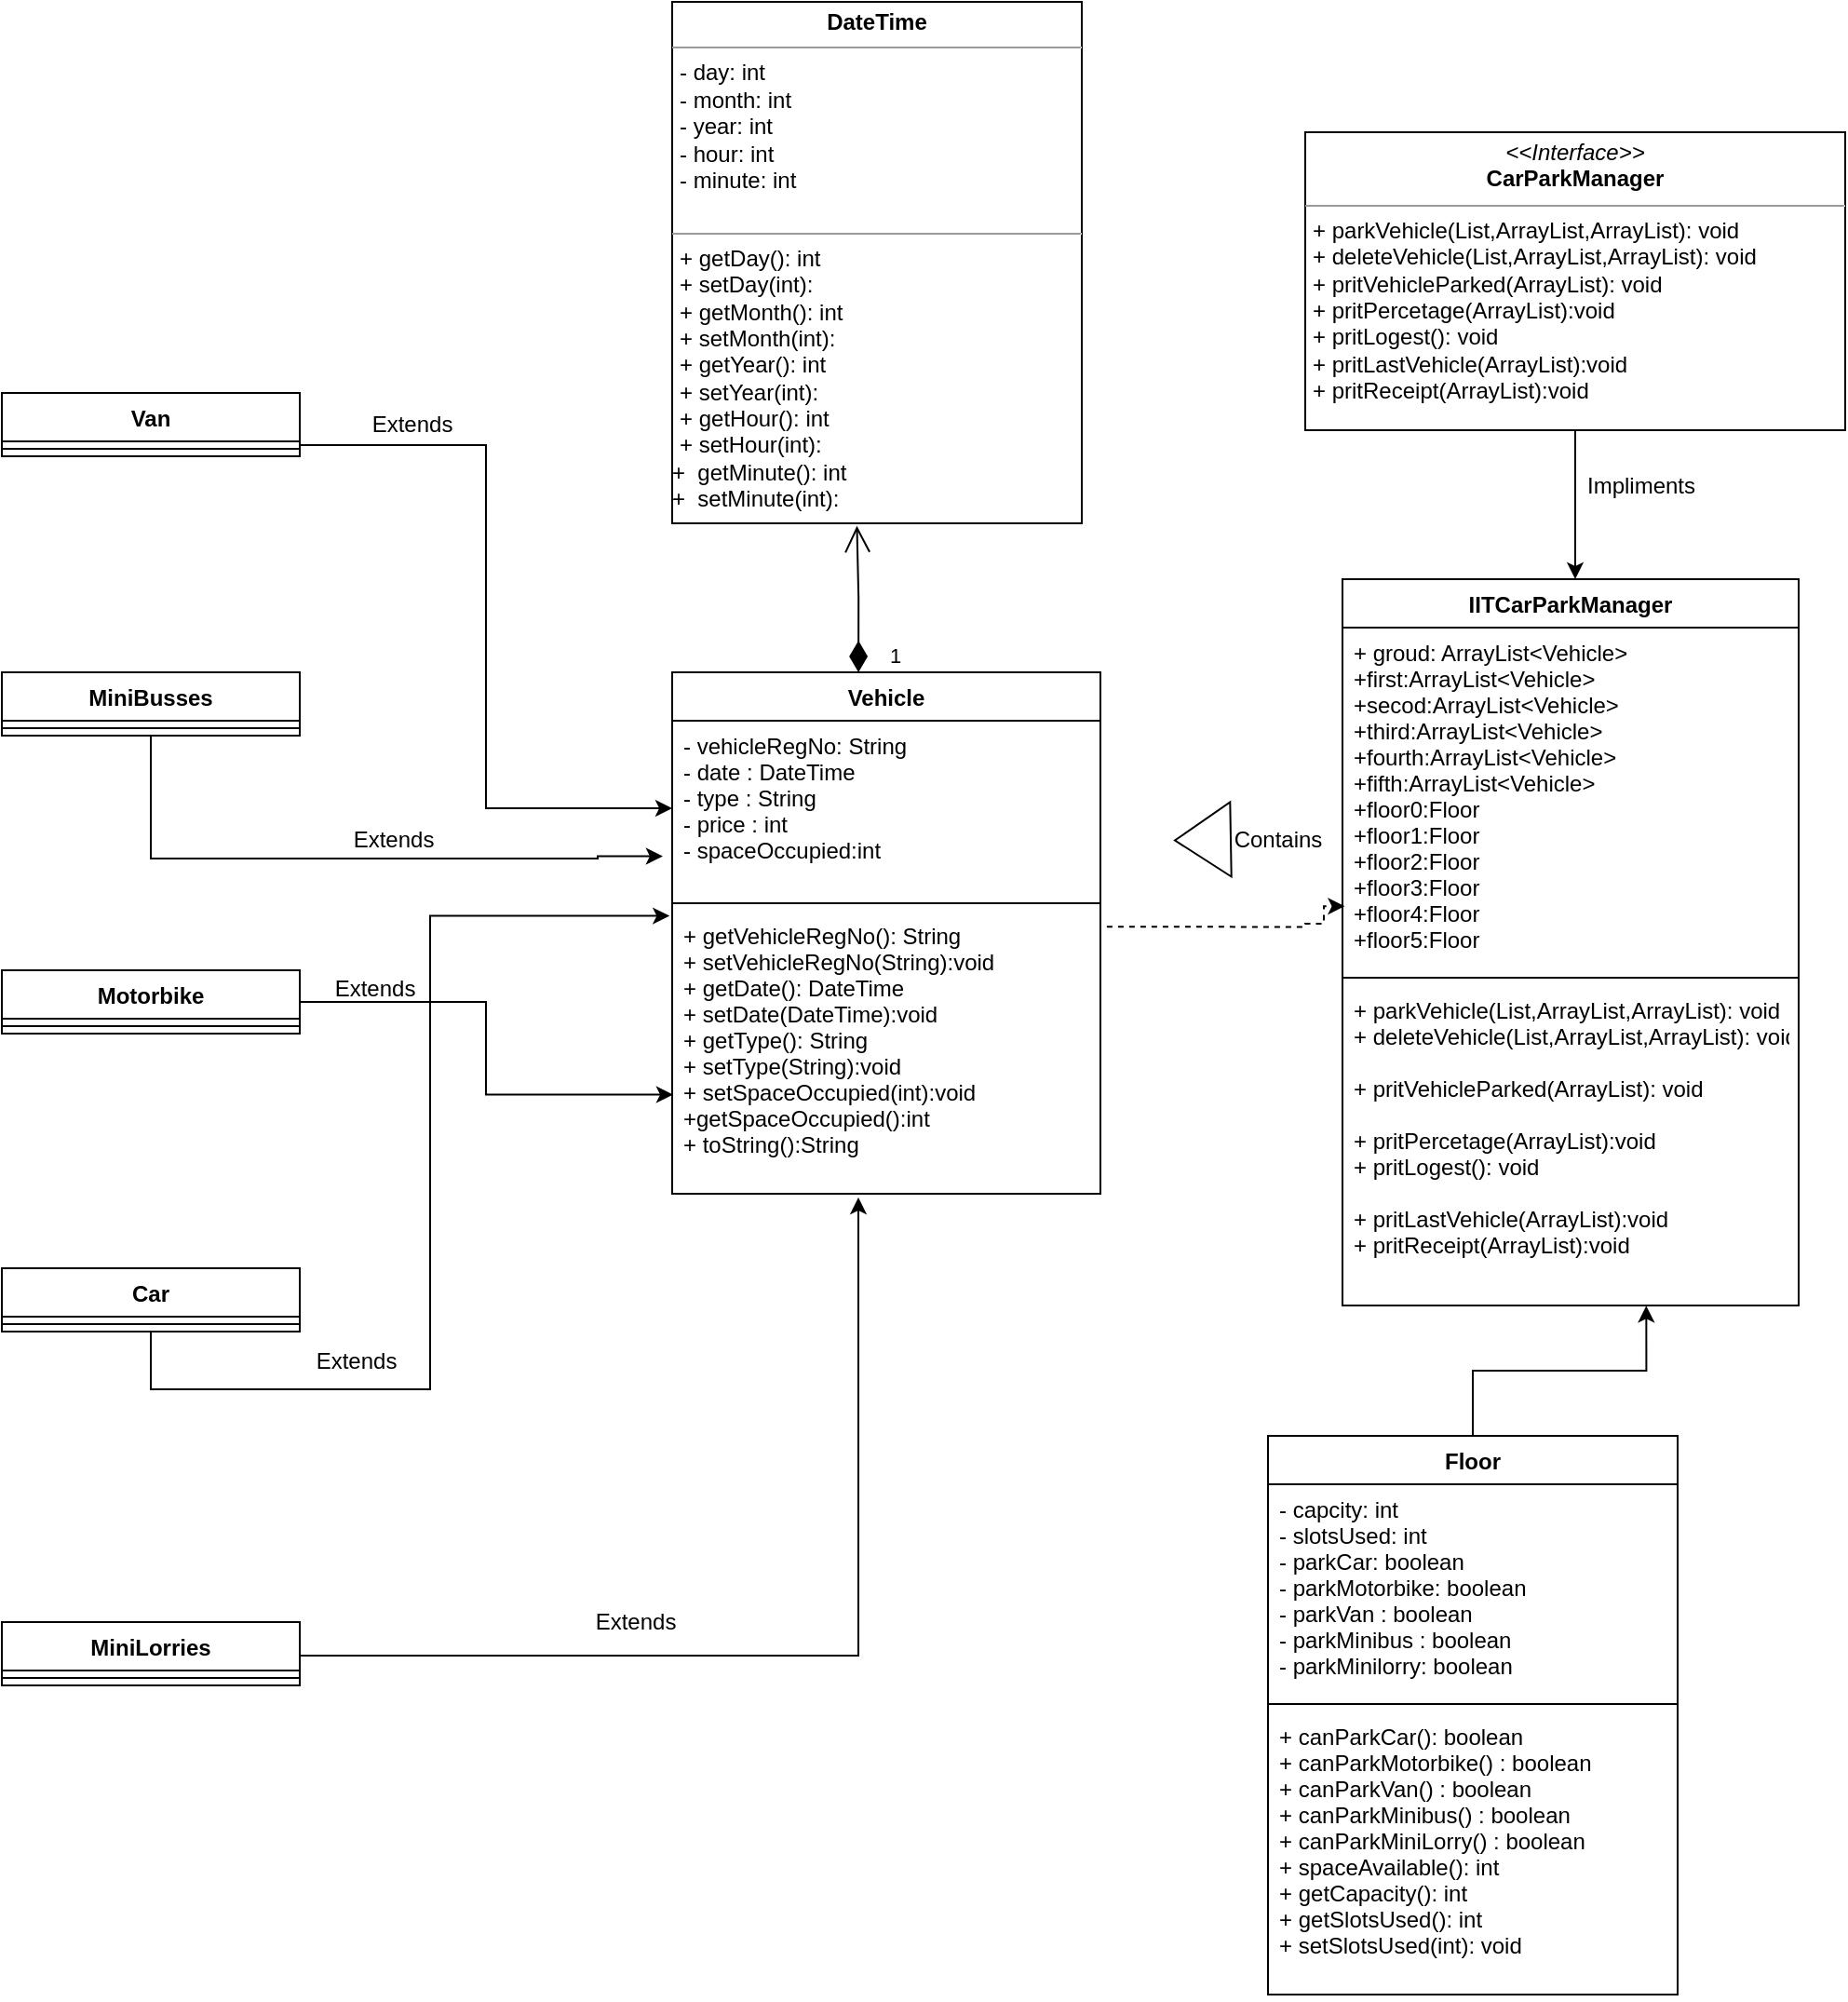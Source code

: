 <mxfile version="13.9.9" type="device"><diagram id="mIQvIdvit39_NHILZeMe" name="Page-1"><mxGraphModel dx="2076" dy="1232" grid="1" gridSize="10" guides="1" tooltips="1" connect="1" arrows="1" fold="1" page="1" pageScale="1" pageWidth="850" pageHeight="1100" math="0" shadow="0"><root><mxCell id="0"/><mxCell id="1" parent="0"/><mxCell id="XBj_z0au3-Wq3j3EHCxZ-2" value="&lt;p style=&quot;margin: 0px ; margin-top: 4px ; text-align: center&quot;&gt;&lt;b&gt;DateTime&lt;/b&gt;&lt;/p&gt;&lt;hr size=&quot;1&quot;&gt;&lt;p style=&quot;margin: 0px ; margin-left: 4px&quot;&gt;- day: int&lt;/p&gt;&lt;p style=&quot;margin: 0px ; margin-left: 4px&quot;&gt;- month: int&lt;br&gt;&lt;/p&gt;&lt;p style=&quot;margin: 0px ; margin-left: 4px&quot;&gt;- year: int&lt;br&gt;&lt;/p&gt;&lt;p style=&quot;margin: 0px ; margin-left: 4px&quot;&gt;- hour: int&lt;br&gt;&lt;/p&gt;&lt;p style=&quot;margin: 0px ; margin-left: 4px&quot;&gt;- minute: int&lt;br&gt;&lt;/p&gt;&lt;p style=&quot;margin: 0px ; margin-left: 4px&quot;&gt;&lt;br&gt;&lt;/p&gt;&lt;hr size=&quot;1&quot;&gt;&lt;p style=&quot;margin: 0px ; margin-left: 4px&quot;&gt;+ getDay(): int&lt;/p&gt;&lt;p style=&quot;margin: 0px ; margin-left: 4px&quot;&gt;+ setDay(int):&amp;nbsp;&lt;br&gt;&lt;/p&gt;&lt;p style=&quot;margin: 0px ; margin-left: 4px&quot;&gt;+ getMonth(): int&amp;nbsp;&lt;br&gt;&lt;/p&gt;&lt;p style=&quot;margin: 0px ; margin-left: 4px&quot;&gt;+ setMonth(int):&amp;nbsp;&lt;br&gt;&lt;/p&gt;&lt;p style=&quot;margin: 0px ; margin-left: 4px&quot;&gt;+ getYear(): int&amp;nbsp;&lt;br&gt;&lt;/p&gt;&lt;p style=&quot;margin: 0px ; margin-left: 4px&quot;&gt;+ setYear(int):&amp;nbsp;&lt;br&gt;&lt;/p&gt;&lt;p style=&quot;margin: 0px ; margin-left: 4px&quot;&gt;+ getHour(): int&amp;nbsp;&lt;br&gt;&lt;/p&gt;&lt;p style=&quot;margin: 0px ; margin-left: 4px&quot;&gt;+ setHour(int):&lt;/p&gt;+&amp;nbsp; getMinute(): int&amp;nbsp;&lt;br&gt;+&amp;nbsp; setMinute(int):&amp;nbsp;&lt;br&gt;&lt;p style=&quot;margin: 0px ; margin-left: 4px&quot;&gt;&amp;nbsp;&lt;br&gt;&lt;/p&gt;&lt;p style=&quot;margin: 0px ; margin-left: 4px&quot;&gt;&lt;br&gt;&lt;/p&gt;" style="verticalAlign=top;align=left;overflow=fill;fontSize=12;fontFamily=Helvetica;html=1;" parent="1" vertex="1"><mxGeometry x="460" y="20" width="220" height="280" as="geometry"/></mxCell><mxCell id="XBj_z0au3-Wq3j3EHCxZ-3" value="Vehicle" style="swimlane;fontStyle=1;align=center;verticalAlign=top;childLayout=stackLayout;horizontal=1;startSize=26;horizontalStack=0;resizeParent=1;resizeParentMax=0;resizeLast=0;collapsible=1;marginBottom=0;" parent="1" vertex="1"><mxGeometry x="460" y="380" width="230" height="280" as="geometry"/></mxCell><mxCell id="XBj_z0au3-Wq3j3EHCxZ-4" value="- vehicleRegNo: String&#10;- date : DateTime&#10;- type : String&#10;- price : int&#10;- spaceOccupied:int" style="text;strokeColor=none;fillColor=none;align=left;verticalAlign=top;spacingLeft=4;spacingRight=4;overflow=hidden;rotatable=0;points=[[0,0.5],[1,0.5]];portConstraint=eastwest;" parent="XBj_z0au3-Wq3j3EHCxZ-3" vertex="1"><mxGeometry y="26" width="230" height="94" as="geometry"/></mxCell><mxCell id="XBj_z0au3-Wq3j3EHCxZ-5" value="" style="line;strokeWidth=1;fillColor=none;align=left;verticalAlign=middle;spacingTop=-1;spacingLeft=3;spacingRight=3;rotatable=0;labelPosition=right;points=[];portConstraint=eastwest;" parent="XBj_z0au3-Wq3j3EHCxZ-3" vertex="1"><mxGeometry y="120" width="230" height="8" as="geometry"/></mxCell><mxCell id="XBj_z0au3-Wq3j3EHCxZ-6" value="+ getVehicleRegNo(): String&#10;+ setVehicleRegNo(String):void&#10;+ getDate(): DateTime&#10;+ setDate(DateTime):void&#10;+ getType(): String&#10;+ setType(String):void &#10;+ setSpaceOccupied(int):void&#10;+getSpaceOccupied():int&#10;+ toString():String" style="text;strokeColor=none;fillColor=none;align=left;verticalAlign=top;spacingLeft=4;spacingRight=4;overflow=hidden;rotatable=0;points=[[0,0.5],[1,0.5]];portConstraint=eastwest;" parent="XBj_z0au3-Wq3j3EHCxZ-3" vertex="1"><mxGeometry y="128" width="230" height="152" as="geometry"/></mxCell><mxCell id="XBj_z0au3-Wq3j3EHCxZ-7" value="Floor" style="swimlane;fontStyle=1;align=center;verticalAlign=top;childLayout=stackLayout;horizontal=1;startSize=26;horizontalStack=0;resizeParent=1;resizeParentMax=0;resizeLast=0;collapsible=1;marginBottom=0;" parent="1" vertex="1"><mxGeometry x="780" y="790" width="220" height="300" as="geometry"/></mxCell><mxCell id="XBj_z0au3-Wq3j3EHCxZ-8" value="- capcity: int&#10;- slotsUsed: int&#10;- parkCar: boolean&#10;- parkMotorbike: boolean&#10;- parkVan : boolean&#10;- parkMinibus : boolean&#10;- parkMinilorry: boolean" style="text;strokeColor=none;fillColor=none;align=left;verticalAlign=top;spacingLeft=4;spacingRight=4;overflow=hidden;rotatable=0;points=[[0,0.5],[1,0.5]];portConstraint=eastwest;" parent="XBj_z0au3-Wq3j3EHCxZ-7" vertex="1"><mxGeometry y="26" width="220" height="114" as="geometry"/></mxCell><mxCell id="XBj_z0au3-Wq3j3EHCxZ-9" value="" style="line;strokeWidth=1;fillColor=none;align=left;verticalAlign=middle;spacingTop=-1;spacingLeft=3;spacingRight=3;rotatable=0;labelPosition=right;points=[];portConstraint=eastwest;" parent="XBj_z0au3-Wq3j3EHCxZ-7" vertex="1"><mxGeometry y="140" width="220" height="8" as="geometry"/></mxCell><mxCell id="XBj_z0au3-Wq3j3EHCxZ-10" value="+ canParkCar(): boolean&#10;+ canParkMotorbike() : boolean&#10;+ canParkVan() : boolean&#10;+ canParkMinibus() : boolean&#10;+ canParkMiniLorry() : boolean&#10;+ spaceAvailable(): int&#10;+ getCapacity(): int&#10;+ getSlotsUsed(): int&#10;+ setSlotsUsed(int): void" style="text;strokeColor=none;fillColor=none;align=left;verticalAlign=top;spacingLeft=4;spacingRight=4;overflow=hidden;rotatable=0;points=[[0,0.5],[1,0.5]];portConstraint=eastwest;" parent="XBj_z0au3-Wq3j3EHCxZ-7" vertex="1"><mxGeometry y="148" width="220" height="152" as="geometry"/></mxCell><mxCell id="XBj_z0au3-Wq3j3EHCxZ-57" style="edgeStyle=orthogonalEdgeStyle;rounded=0;orthogonalLoop=1;jettySize=auto;html=1;" parent="1" source="XBj_z0au3-Wq3j3EHCxZ-12" edge="1"><mxGeometry relative="1" as="geometry"><mxPoint x="945" y="330" as="targetPoint"/></mxGeometry></mxCell><mxCell id="XBj_z0au3-Wq3j3EHCxZ-12" value="&lt;p style=&quot;margin: 0px ; margin-top: 4px ; text-align: center&quot;&gt;&lt;i&gt;&amp;lt;&amp;lt;Interface&amp;gt;&amp;gt;&lt;/i&gt;&lt;br&gt;&lt;b&gt;CarParkManager&lt;/b&gt;&lt;/p&gt;&lt;hr size=&quot;1&quot;&gt;&lt;p style=&quot;margin: 0px ; margin-left: 4px&quot;&gt;&lt;/p&gt;&lt;p style=&quot;margin: 0px ; margin-left: 4px&quot;&gt;+ parkVehicle(List,ArrayList,ArrayList): void&lt;br&gt;+ deleteVehicle(List,ArrayList,ArrayList): void&lt;br&gt;&lt;/p&gt;&lt;p style=&quot;margin: 0px ; margin-left: 4px&quot;&gt;+ pritVehicleParked(ArrayList): void&lt;br&gt;&lt;/p&gt;&lt;p style=&quot;margin: 0px ; margin-left: 4px&quot;&gt;+ pritPercetage(ArrayList):void&lt;/p&gt;&lt;p style=&quot;margin: 0px ; margin-left: 4px&quot;&gt;+ pritLogest(): void&lt;br&gt;&lt;/p&gt;&lt;p style=&quot;margin: 0px ; margin-left: 4px&quot;&gt;+ pritLastVehicle(ArrayList):void&lt;/p&gt;&lt;p style=&quot;margin: 0px 0px 0px 4px&quot;&gt;+ pritReceipt(ArrayList):void&lt;/p&gt;&lt;div&gt;&lt;br&gt;&lt;/div&gt;" style="verticalAlign=top;align=left;overflow=fill;fontSize=12;fontFamily=Helvetica;html=1;direction=west;" parent="1" vertex="1"><mxGeometry x="800" y="90" width="290" height="160" as="geometry"/></mxCell><mxCell id="XBj_z0au3-Wq3j3EHCxZ-13" value="IITCarParkManager" style="swimlane;fontStyle=1;align=center;verticalAlign=top;childLayout=stackLayout;horizontal=1;startSize=26;horizontalStack=0;resizeParent=1;resizeParentMax=0;resizeLast=0;collapsible=1;marginBottom=0;" parent="1" vertex="1"><mxGeometry x="820" y="330" width="245" height="390" as="geometry"/></mxCell><mxCell id="XBj_z0au3-Wq3j3EHCxZ-14" value="+ groud: ArrayList&lt;Vehicle&gt;&#10;+first:ArrayList&lt;Vehicle&gt;&#10;+secod:ArrayList&lt;Vehicle&gt;&#10;+third:ArrayList&lt;Vehicle&gt;&#10;+fourth:ArrayList&lt;Vehicle&gt;&#10;+fifth:ArrayList&lt;Vehicle&gt;&#10;+floor0:Floor&#10;+floor1:Floor&#10;+floor2:Floor&#10;+floor3:Floor&#10;+floor4:Floor&#10;+floor5:Floor" style="text;strokeColor=none;fillColor=none;align=left;verticalAlign=top;spacingLeft=4;spacingRight=4;overflow=hidden;rotatable=0;points=[[0,0.5],[1,0.5]];portConstraint=eastwest;" parent="XBj_z0au3-Wq3j3EHCxZ-13" vertex="1"><mxGeometry y="26" width="245" height="184" as="geometry"/></mxCell><mxCell id="XBj_z0au3-Wq3j3EHCxZ-15" value="" style="line;strokeWidth=1;fillColor=none;align=left;verticalAlign=middle;spacingTop=-1;spacingLeft=3;spacingRight=3;rotatable=0;labelPosition=right;points=[];portConstraint=eastwest;" parent="XBj_z0au3-Wq3j3EHCxZ-13" vertex="1"><mxGeometry y="210" width="245" height="8" as="geometry"/></mxCell><mxCell id="XBj_z0au3-Wq3j3EHCxZ-16" value="+ parkVehicle(List,ArrayList,ArrayList): void&#10;+ deleteVehicle(List,ArrayList,ArrayList): void&#10;&#10;+ pritVehicleParked(ArrayList): void&#10;&#10;+ pritPercetage(ArrayList):void&#10;+ pritLogest(): void&#10;&#10;+ pritLastVehicle(ArrayList):void&#10;+ pritReceipt(ArrayList):void&#10;" style="text;strokeColor=none;fillColor=none;align=left;verticalAlign=top;spacingLeft=4;spacingRight=4;overflow=hidden;rotatable=0;points=[[0,0.5],[1,0.5]];portConstraint=eastwest;" parent="XBj_z0au3-Wq3j3EHCxZ-13" vertex="1"><mxGeometry y="218" width="245" height="172" as="geometry"/></mxCell><mxCell id="XBj_z0au3-Wq3j3EHCxZ-25" value="Van" style="swimlane;fontStyle=1;align=center;verticalAlign=top;childLayout=stackLayout;horizontal=1;startSize=26;horizontalStack=0;resizeParent=1;resizeParentMax=0;resizeLast=0;collapsible=1;marginBottom=0;" parent="1" vertex="1"><mxGeometry x="100" y="230" width="160" height="34" as="geometry"/></mxCell><mxCell id="XBj_z0au3-Wq3j3EHCxZ-27" value="" style="line;strokeWidth=1;fillColor=none;align=left;verticalAlign=middle;spacingTop=-1;spacingLeft=3;spacingRight=3;rotatable=0;labelPosition=right;points=[];portConstraint=eastwest;" parent="XBj_z0au3-Wq3j3EHCxZ-25" vertex="1"><mxGeometry y="26" width="160" height="8" as="geometry"/></mxCell><mxCell id="XBj_z0au3-Wq3j3EHCxZ-50" style="edgeStyle=orthogonalEdgeStyle;rounded=0;orthogonalLoop=1;jettySize=auto;html=1;entryX=-0.006;entryY=1.115;entryDx=0;entryDy=0;entryPerimeter=0;" parent="1" source="XBj_z0au3-Wq3j3EHCxZ-29" target="XBj_z0au3-Wq3j3EHCxZ-4" edge="1"><mxGeometry relative="1" as="geometry"><Array as="points"><mxPoint x="330" y="765"/><mxPoint x="330" y="511"/></Array></mxGeometry></mxCell><mxCell id="XBj_z0au3-Wq3j3EHCxZ-29" value="Car" style="swimlane;fontStyle=1;align=center;verticalAlign=top;childLayout=stackLayout;horizontal=1;startSize=26;horizontalStack=0;resizeParent=1;resizeParentMax=0;resizeLast=0;collapsible=1;marginBottom=0;" parent="1" vertex="1"><mxGeometry x="100" y="700" width="160" height="34" as="geometry"/></mxCell><mxCell id="XBj_z0au3-Wq3j3EHCxZ-31" value="" style="line;strokeWidth=1;fillColor=none;align=left;verticalAlign=middle;spacingTop=-1;spacingLeft=3;spacingRight=3;rotatable=0;labelPosition=right;points=[];portConstraint=eastwest;" parent="XBj_z0au3-Wq3j3EHCxZ-29" vertex="1"><mxGeometry y="26" width="160" height="8" as="geometry"/></mxCell><mxCell id="XBj_z0au3-Wq3j3EHCxZ-47" style="edgeStyle=orthogonalEdgeStyle;rounded=0;orthogonalLoop=1;jettySize=auto;html=1;entryX=-0.022;entryY=0.774;entryDx=0;entryDy=0;entryPerimeter=0;" parent="1" source="XBj_z0au3-Wq3j3EHCxZ-33" target="XBj_z0au3-Wq3j3EHCxZ-4" edge="1"><mxGeometry relative="1" as="geometry"><Array as="points"><mxPoint x="420" y="480"/><mxPoint x="455" y="479"/></Array></mxGeometry></mxCell><mxCell id="XBj_z0au3-Wq3j3EHCxZ-33" value="MiniBusses" style="swimlane;fontStyle=1;align=center;verticalAlign=top;childLayout=stackLayout;horizontal=1;startSize=26;horizontalStack=0;resizeParent=1;resizeParentMax=0;resizeLast=0;collapsible=1;marginBottom=0;" parent="1" vertex="1"><mxGeometry x="100" y="380" width="160" height="34" as="geometry"/></mxCell><mxCell id="XBj_z0au3-Wq3j3EHCxZ-35" value="" style="line;strokeWidth=1;fillColor=none;align=left;verticalAlign=middle;spacingTop=-1;spacingLeft=3;spacingRight=3;rotatable=0;labelPosition=right;points=[];portConstraint=eastwest;" parent="XBj_z0au3-Wq3j3EHCxZ-33" vertex="1"><mxGeometry y="26" width="160" height="8" as="geometry"/></mxCell><mxCell id="XBj_z0au3-Wq3j3EHCxZ-37" value="MiniLorries" style="swimlane;fontStyle=1;align=center;verticalAlign=top;childLayout=stackLayout;horizontal=1;startSize=26;horizontalStack=0;resizeParent=1;resizeParentMax=0;resizeLast=0;collapsible=1;marginBottom=0;" parent="1" vertex="1"><mxGeometry x="100" y="890" width="160" height="34" as="geometry"/></mxCell><mxCell id="XBj_z0au3-Wq3j3EHCxZ-39" value="" style="line;strokeWidth=1;fillColor=none;align=left;verticalAlign=middle;spacingTop=-1;spacingLeft=3;spacingRight=3;rotatable=0;labelPosition=right;points=[];portConstraint=eastwest;" parent="XBj_z0au3-Wq3j3EHCxZ-37" vertex="1"><mxGeometry y="26" width="160" height="8" as="geometry"/></mxCell><mxCell id="XBj_z0au3-Wq3j3EHCxZ-49" style="edgeStyle=orthogonalEdgeStyle;rounded=0;orthogonalLoop=1;jettySize=auto;html=1;entryX=0.002;entryY=0.65;entryDx=0;entryDy=0;entryPerimeter=0;" parent="1" source="XBj_z0au3-Wq3j3EHCxZ-41" target="XBj_z0au3-Wq3j3EHCxZ-6" edge="1"><mxGeometry relative="1" as="geometry"/></mxCell><mxCell id="XBj_z0au3-Wq3j3EHCxZ-41" value="Motorbike" style="swimlane;fontStyle=1;align=center;verticalAlign=top;childLayout=stackLayout;horizontal=1;startSize=26;horizontalStack=0;resizeParent=1;resizeParentMax=0;resizeLast=0;collapsible=1;marginBottom=0;" parent="1" vertex="1"><mxGeometry x="100" y="540" width="160" height="34" as="geometry"/></mxCell><mxCell id="XBj_z0au3-Wq3j3EHCxZ-43" value="" style="line;strokeWidth=1;fillColor=none;align=left;verticalAlign=middle;spacingTop=-1;spacingLeft=3;spacingRight=3;rotatable=0;labelPosition=right;points=[];portConstraint=eastwest;" parent="XBj_z0au3-Wq3j3EHCxZ-41" vertex="1"><mxGeometry y="26" width="160" height="8" as="geometry"/></mxCell><mxCell id="XBj_z0au3-Wq3j3EHCxZ-46" style="edgeStyle=orthogonalEdgeStyle;rounded=0;orthogonalLoop=1;jettySize=auto;html=1;entryX=0;entryY=0.5;entryDx=0;entryDy=0;" parent="1" target="XBj_z0au3-Wq3j3EHCxZ-4" edge="1"><mxGeometry relative="1" as="geometry"><Array as="points"><mxPoint x="360" y="258"/><mxPoint x="360" y="453"/></Array><mxPoint x="260" y="258" as="sourcePoint"/></mxGeometry></mxCell><mxCell id="XBj_z0au3-Wq3j3EHCxZ-51" style="edgeStyle=orthogonalEdgeStyle;rounded=0;orthogonalLoop=1;jettySize=auto;html=1;" parent="1" edge="1"><mxGeometry relative="1" as="geometry"><mxPoint x="560" y="662" as="targetPoint"/><Array as="points"><mxPoint x="560" y="908"/><mxPoint x="560" y="662"/></Array><mxPoint x="260" y="908.029" as="sourcePoint"/></mxGeometry></mxCell><mxCell id="XBj_z0au3-Wq3j3EHCxZ-52" value="1" style="endArrow=open;html=1;endSize=12;startArrow=diamondThin;startSize=14;startFill=1;edgeStyle=orthogonalEdgeStyle;align=left;verticalAlign=bottom;rounded=0;exitX=0.435;exitY=0;exitDx=0;exitDy=0;exitPerimeter=0;entryX=0.451;entryY=1.005;entryDx=0;entryDy=0;entryPerimeter=0;" parent="1" source="XBj_z0au3-Wq3j3EHCxZ-3" target="XBj_z0au3-Wq3j3EHCxZ-2" edge="1"><mxGeometry x="-0.999" y="-15" relative="1" as="geometry"><mxPoint x="550" y="340" as="sourcePoint"/><mxPoint x="710" y="340" as="targetPoint"/><mxPoint as="offset"/></mxGeometry></mxCell><mxCell id="0cwDiJcU_iI-lDGNAktW-2" style="edgeStyle=orthogonalEdgeStyle;rounded=0;orthogonalLoop=1;jettySize=auto;html=1;entryX=0.666;entryY=1.001;entryDx=0;entryDy=0;entryPerimeter=0;exitX=0.5;exitY=0;exitDx=0;exitDy=0;" edge="1" parent="1" source="XBj_z0au3-Wq3j3EHCxZ-7" target="XBj_z0au3-Wq3j3EHCxZ-16"><mxGeometry relative="1" as="geometry"><mxPoint x="890" y="780" as="sourcePoint"/><mxPoint x="1064.93" y="809.8" as="targetPoint"/></mxGeometry></mxCell><mxCell id="0cwDiJcU_iI-lDGNAktW-3" style="edgeStyle=orthogonalEdgeStyle;rounded=0;orthogonalLoop=1;jettySize=auto;html=1;entryX=0.005;entryY=0.813;entryDx=0;entryDy=0;entryPerimeter=0;exitX=1.015;exitY=0.057;exitDx=0;exitDy=0;exitPerimeter=0;dashed=1;" edge="1" parent="1" source="XBj_z0au3-Wq3j3EHCxZ-6" target="XBj_z0au3-Wq3j3EHCxZ-14"><mxGeometry relative="1" as="geometry"><Array as="points"><mxPoint x="800" y="517"/><mxPoint x="800" y="515"/><mxPoint x="810" y="515"/><mxPoint x="810" y="506"/></Array><mxPoint x="699.999" y="450" as="sourcePoint"/><mxPoint x="974.88" y="514.756" as="targetPoint"/></mxGeometry></mxCell><mxCell id="0cwDiJcU_iI-lDGNAktW-5" value="Impliments" style="text;html=1;align=center;verticalAlign=middle;resizable=0;points=[];autosize=1;" vertex="1" parent="1"><mxGeometry x="945" y="270" width="70" height="20" as="geometry"/></mxCell><mxCell id="0cwDiJcU_iI-lDGNAktW-6" value="Extends" style="text;html=1;align=center;verticalAlign=middle;resizable=0;points=[];autosize=1;" vertex="1" parent="1"><mxGeometry x="290" y="237" width="60" height="20" as="geometry"/></mxCell><mxCell id="0cwDiJcU_iI-lDGNAktW-7" value="Extends" style="text;html=1;align=center;verticalAlign=middle;resizable=0;points=[];autosize=1;" vertex="1" parent="1"><mxGeometry x="260" y="740" width="60" height="20" as="geometry"/></mxCell><mxCell id="0cwDiJcU_iI-lDGNAktW-8" value="Extends" style="text;html=1;align=center;verticalAlign=middle;resizable=0;points=[];autosize=1;" vertex="1" parent="1"><mxGeometry x="270" y="540" width="60" height="20" as="geometry"/></mxCell><mxCell id="0cwDiJcU_iI-lDGNAktW-9" value="Extends" style="text;html=1;align=center;verticalAlign=middle;resizable=0;points=[];autosize=1;" vertex="1" parent="1"><mxGeometry x="280" y="460" width="60" height="20" as="geometry"/></mxCell><mxCell id="0cwDiJcU_iI-lDGNAktW-10" value="Extends" style="text;html=1;align=center;verticalAlign=middle;resizable=0;points=[];autosize=1;" vertex="1" parent="1"><mxGeometry x="410" y="880" width="60" height="20" as="geometry"/></mxCell><mxCell id="0cwDiJcU_iI-lDGNAktW-11" value="" style="triangle;whiteSpace=wrap;html=1;rotation=-181;" vertex="1" parent="1"><mxGeometry x="730" y="450" width="30" height="40" as="geometry"/></mxCell><mxCell id="0cwDiJcU_iI-lDGNAktW-12" value="Contains" style="text;html=1;align=center;verticalAlign=middle;resizable=0;points=[];autosize=1;" vertex="1" parent="1"><mxGeometry x="755" y="460" width="60" height="20" as="geometry"/></mxCell></root></mxGraphModel></diagram></mxfile>